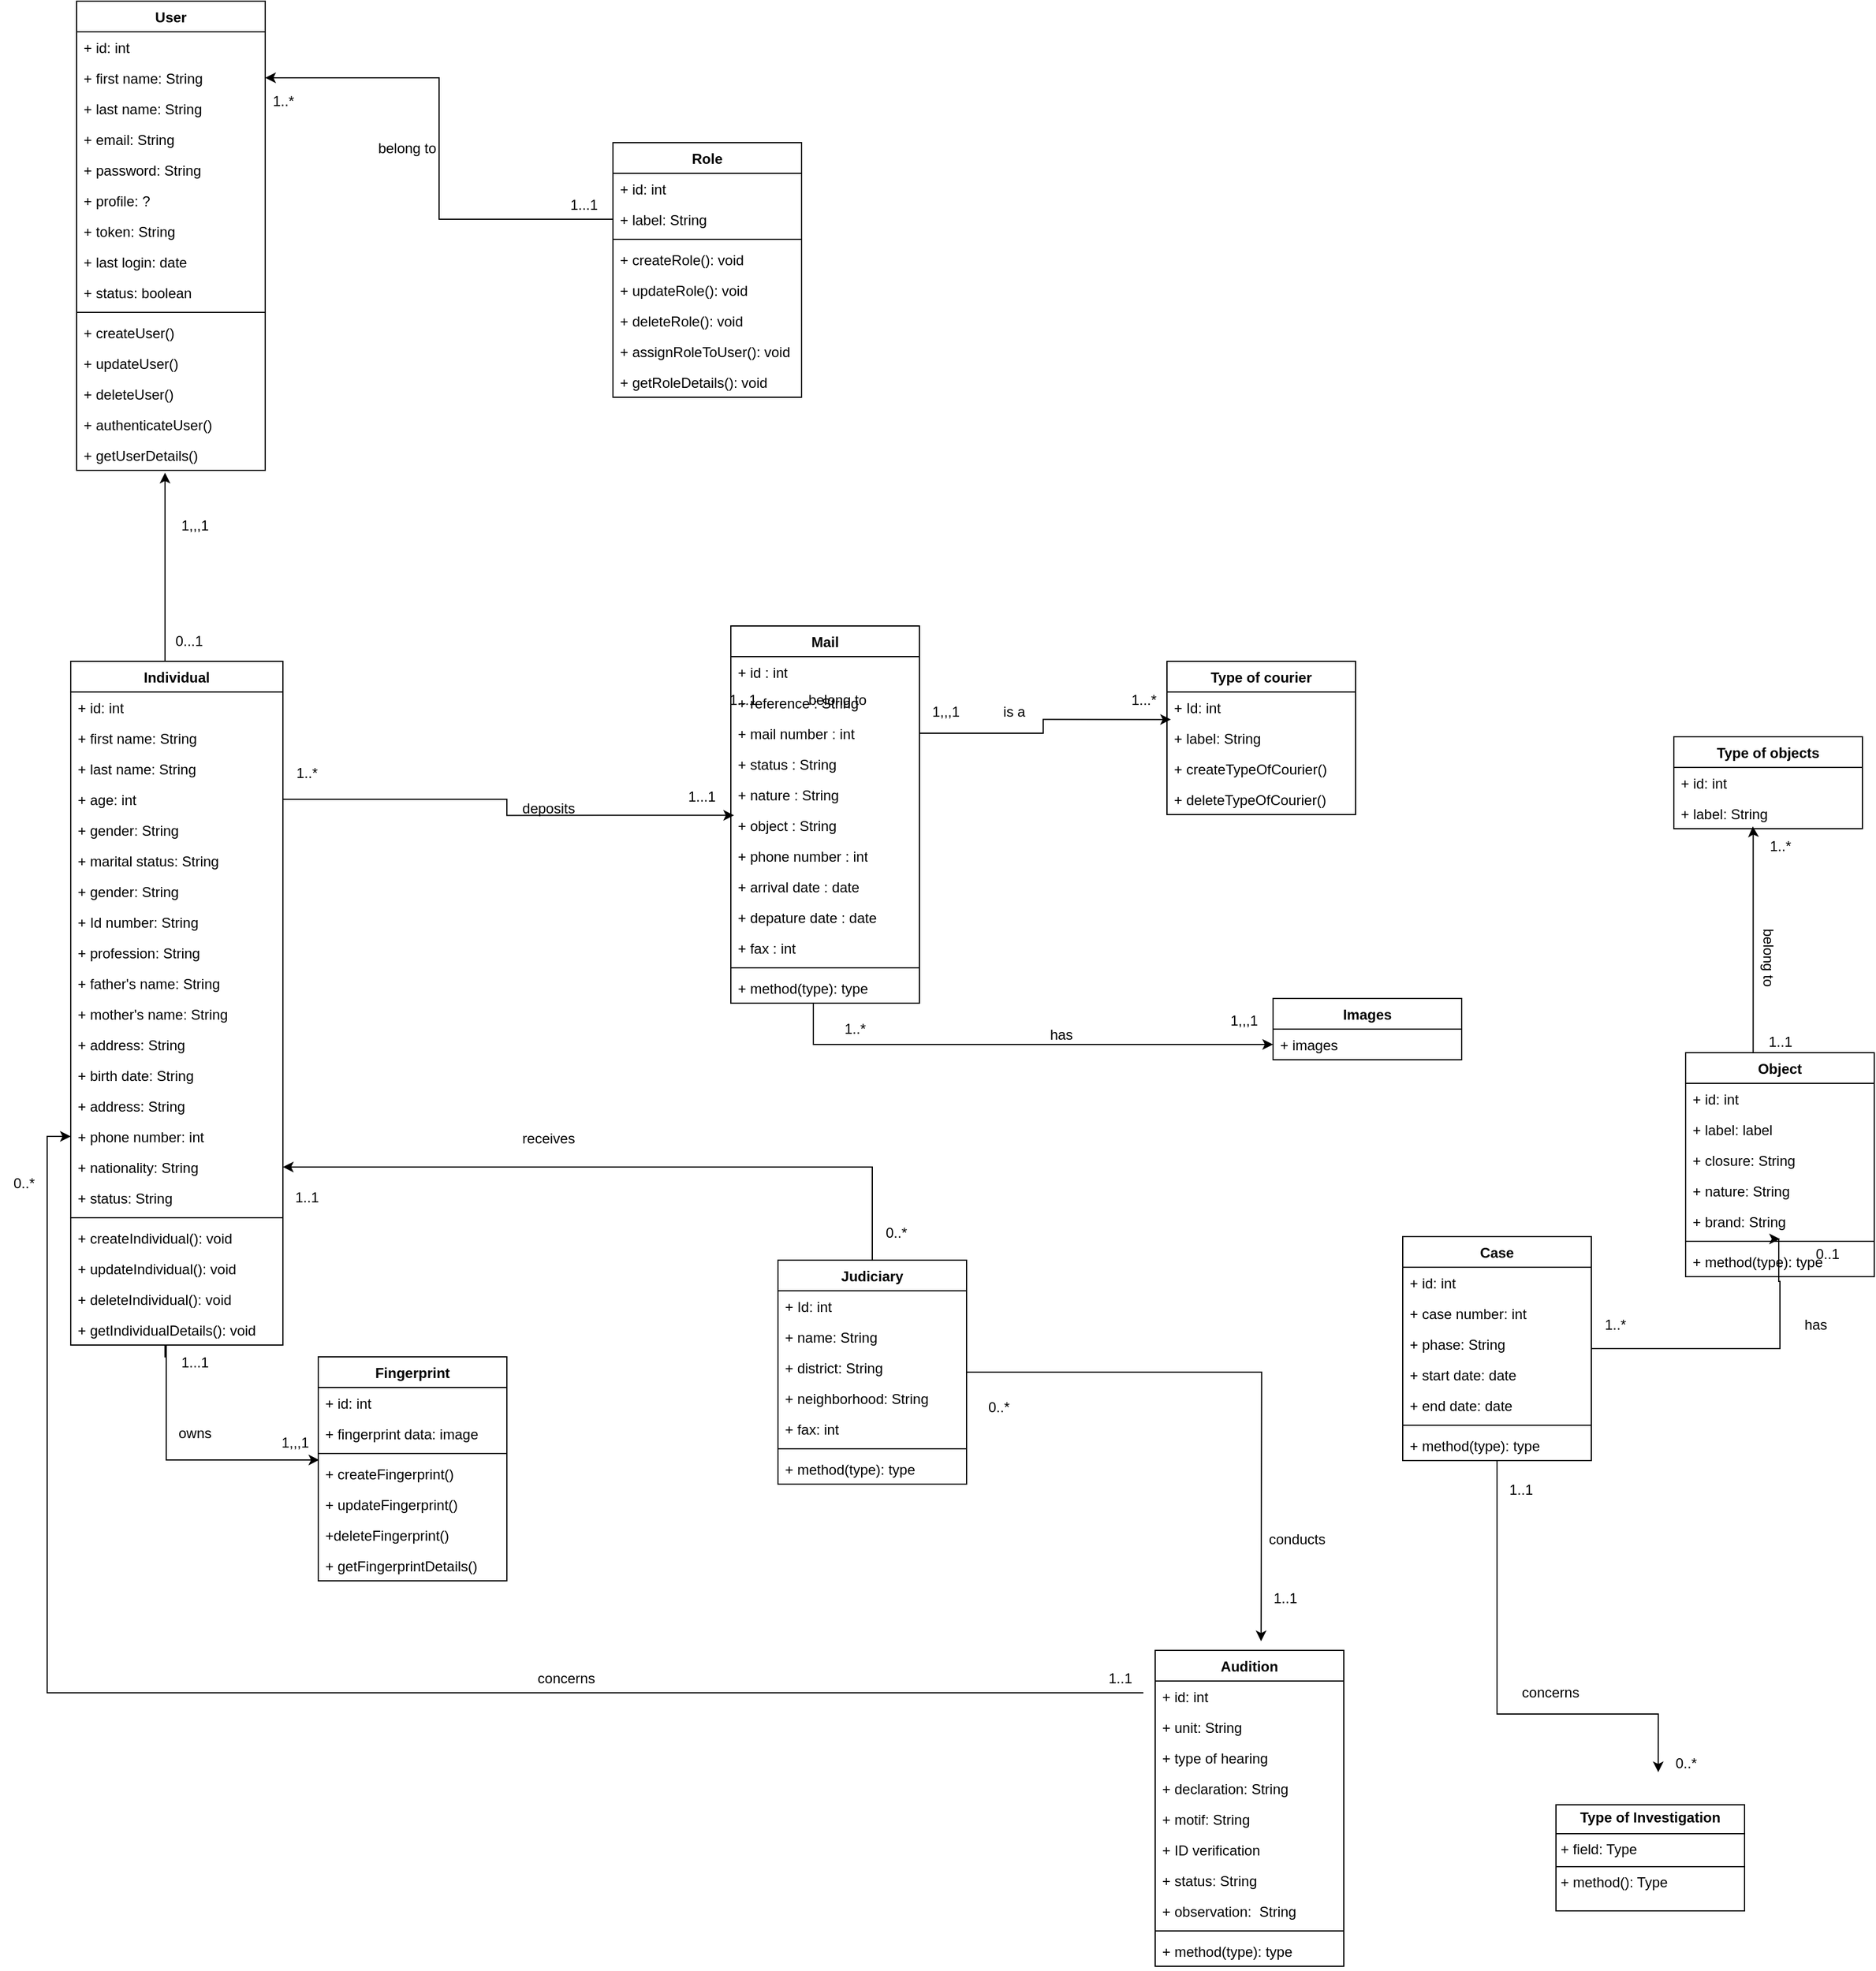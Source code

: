 <mxfile version="24.6.4" type="github" pages="2">
  <diagram name="Classdigram" id="vn9K8ugdKK19ClH5_ukw">
    <mxGraphModel dx="392" dy="1627" grid="1" gridSize="10" guides="1" tooltips="1" connect="1" arrows="1" fold="1" page="1" pageScale="1" pageWidth="827" pageHeight="1169" math="0" shadow="0">
      <root>
        <mxCell id="0" />
        <mxCell id="1" parent="0" />
        <mxCell id="R2N7xP3j_3x28MJ2ADYX-1" value="User" style="swimlane;fontStyle=1;align=center;verticalAlign=top;childLayout=stackLayout;horizontal=1;startSize=26;horizontalStack=0;resizeParent=1;resizeParentMax=0;resizeLast=0;collapsible=1;marginBottom=0;whiteSpace=wrap;html=1;" parent="1" vertex="1">
          <mxGeometry x="65" y="-230" width="160" height="398" as="geometry" />
        </mxCell>
        <mxCell id="R2N7xP3j_3x28MJ2ADYX-2" value="+ id: int" style="text;strokeColor=none;fillColor=none;align=left;verticalAlign=top;spacingLeft=4;spacingRight=4;overflow=hidden;rotatable=0;points=[[0,0.5],[1,0.5]];portConstraint=eastwest;whiteSpace=wrap;html=1;" parent="R2N7xP3j_3x28MJ2ADYX-1" vertex="1">
          <mxGeometry y="26" width="160" height="26" as="geometry" />
        </mxCell>
        <mxCell id="R2N7xP3j_3x28MJ2ADYX-14" value="+ first name: String" style="text;strokeColor=none;fillColor=none;align=left;verticalAlign=top;spacingLeft=4;spacingRight=4;overflow=hidden;rotatable=0;points=[[0,0.5],[1,0.5]];portConstraint=eastwest;whiteSpace=wrap;html=1;" parent="R2N7xP3j_3x28MJ2ADYX-1" vertex="1">
          <mxGeometry y="52" width="160" height="26" as="geometry" />
        </mxCell>
        <mxCell id="R2N7xP3j_3x28MJ2ADYX-13" value="+ last name: String" style="text;strokeColor=none;fillColor=none;align=left;verticalAlign=top;spacingLeft=4;spacingRight=4;overflow=hidden;rotatable=0;points=[[0,0.5],[1,0.5]];portConstraint=eastwest;whiteSpace=wrap;html=1;" parent="R2N7xP3j_3x28MJ2ADYX-1" vertex="1">
          <mxGeometry y="78" width="160" height="26" as="geometry" />
        </mxCell>
        <mxCell id="R2N7xP3j_3x28MJ2ADYX-17" value="+ email: String" style="text;strokeColor=none;fillColor=none;align=left;verticalAlign=top;spacingLeft=4;spacingRight=4;overflow=hidden;rotatable=0;points=[[0,0.5],[1,0.5]];portConstraint=eastwest;whiteSpace=wrap;html=1;" parent="R2N7xP3j_3x28MJ2ADYX-1" vertex="1">
          <mxGeometry y="104" width="160" height="26" as="geometry" />
        </mxCell>
        <mxCell id="R2N7xP3j_3x28MJ2ADYX-16" value="+ password: String" style="text;strokeColor=none;fillColor=none;align=left;verticalAlign=top;spacingLeft=4;spacingRight=4;overflow=hidden;rotatable=0;points=[[0,0.5],[1,0.5]];portConstraint=eastwest;whiteSpace=wrap;html=1;" parent="R2N7xP3j_3x28MJ2ADYX-1" vertex="1">
          <mxGeometry y="130" width="160" height="26" as="geometry" />
        </mxCell>
        <mxCell id="R2N7xP3j_3x28MJ2ADYX-15" value="+ profile: ?" style="text;strokeColor=none;fillColor=none;align=left;verticalAlign=top;spacingLeft=4;spacingRight=4;overflow=hidden;rotatable=0;points=[[0,0.5],[1,0.5]];portConstraint=eastwest;whiteSpace=wrap;html=1;" parent="R2N7xP3j_3x28MJ2ADYX-1" vertex="1">
          <mxGeometry y="156" width="160" height="26" as="geometry" />
        </mxCell>
        <mxCell id="R2N7xP3j_3x28MJ2ADYX-18" value="+ token: String" style="text;strokeColor=none;fillColor=none;align=left;verticalAlign=top;spacingLeft=4;spacingRight=4;overflow=hidden;rotatable=0;points=[[0,0.5],[1,0.5]];portConstraint=eastwest;whiteSpace=wrap;html=1;" parent="R2N7xP3j_3x28MJ2ADYX-1" vertex="1">
          <mxGeometry y="182" width="160" height="26" as="geometry" />
        </mxCell>
        <mxCell id="R2N7xP3j_3x28MJ2ADYX-20" value="+ last login: date" style="text;strokeColor=none;fillColor=none;align=left;verticalAlign=top;spacingLeft=4;spacingRight=4;overflow=hidden;rotatable=0;points=[[0,0.5],[1,0.5]];portConstraint=eastwest;whiteSpace=wrap;html=1;" parent="R2N7xP3j_3x28MJ2ADYX-1" vertex="1">
          <mxGeometry y="208" width="160" height="26" as="geometry" />
        </mxCell>
        <mxCell id="R2N7xP3j_3x28MJ2ADYX-19" value="+ status: boolean" style="text;strokeColor=none;fillColor=none;align=left;verticalAlign=top;spacingLeft=4;spacingRight=4;overflow=hidden;rotatable=0;points=[[0,0.5],[1,0.5]];portConstraint=eastwest;whiteSpace=wrap;html=1;" parent="R2N7xP3j_3x28MJ2ADYX-1" vertex="1">
          <mxGeometry y="234" width="160" height="26" as="geometry" />
        </mxCell>
        <mxCell id="R2N7xP3j_3x28MJ2ADYX-3" value="" style="line;strokeWidth=1;fillColor=none;align=left;verticalAlign=middle;spacingTop=-1;spacingLeft=3;spacingRight=3;rotatable=0;labelPosition=right;points=[];portConstraint=eastwest;strokeColor=inherit;" parent="R2N7xP3j_3x28MJ2ADYX-1" vertex="1">
          <mxGeometry y="260" width="160" height="8" as="geometry" />
        </mxCell>
        <mxCell id="R2N7xP3j_3x28MJ2ADYX-4" value="+ createUser()" style="text;strokeColor=none;fillColor=none;align=left;verticalAlign=top;spacingLeft=4;spacingRight=4;overflow=hidden;rotatable=0;points=[[0,0.5],[1,0.5]];portConstraint=eastwest;whiteSpace=wrap;html=1;" parent="R2N7xP3j_3x28MJ2ADYX-1" vertex="1">
          <mxGeometry y="268" width="160" height="26" as="geometry" />
        </mxCell>
        <mxCell id="VdqHm_Va65Y9FUWxIP6M-1" value="+ updateUser()" style="text;strokeColor=none;fillColor=none;align=left;verticalAlign=top;spacingLeft=4;spacingRight=4;overflow=hidden;rotatable=0;points=[[0,0.5],[1,0.5]];portConstraint=eastwest;whiteSpace=wrap;html=1;" vertex="1" parent="R2N7xP3j_3x28MJ2ADYX-1">
          <mxGeometry y="294" width="160" height="26" as="geometry" />
        </mxCell>
        <mxCell id="VdqHm_Va65Y9FUWxIP6M-2" value="+ deleteUser()" style="text;strokeColor=none;fillColor=none;align=left;verticalAlign=top;spacingLeft=4;spacingRight=4;overflow=hidden;rotatable=0;points=[[0,0.5],[1,0.5]];portConstraint=eastwest;whiteSpace=wrap;html=1;" vertex="1" parent="R2N7xP3j_3x28MJ2ADYX-1">
          <mxGeometry y="320" width="160" height="26" as="geometry" />
        </mxCell>
        <mxCell id="VdqHm_Va65Y9FUWxIP6M-3" value="+ authenticateUser()" style="text;strokeColor=none;fillColor=none;align=left;verticalAlign=top;spacingLeft=4;spacingRight=4;overflow=hidden;rotatable=0;points=[[0,0.5],[1,0.5]];portConstraint=eastwest;whiteSpace=wrap;html=1;" vertex="1" parent="R2N7xP3j_3x28MJ2ADYX-1">
          <mxGeometry y="346" width="160" height="26" as="geometry" />
        </mxCell>
        <mxCell id="VdqHm_Va65Y9FUWxIP6M-4" value="+ getUserDetails()" style="text;strokeColor=none;fillColor=none;align=left;verticalAlign=top;spacingLeft=4;spacingRight=4;overflow=hidden;rotatable=0;points=[[0,0.5],[1,0.5]];portConstraint=eastwest;whiteSpace=wrap;html=1;" vertex="1" parent="R2N7xP3j_3x28MJ2ADYX-1">
          <mxGeometry y="372" width="160" height="26" as="geometry" />
        </mxCell>
        <mxCell id="R2N7xP3j_3x28MJ2ADYX-5" value="Role" style="swimlane;fontStyle=1;align=center;verticalAlign=top;childLayout=stackLayout;horizontal=1;startSize=26;horizontalStack=0;resizeParent=1;resizeParentMax=0;resizeLast=0;collapsible=1;marginBottom=0;whiteSpace=wrap;html=1;" parent="1" vertex="1">
          <mxGeometry x="520" y="-110" width="160" height="216" as="geometry" />
        </mxCell>
        <mxCell id="R2N7xP3j_3x28MJ2ADYX-21" value="+ id: int" style="text;strokeColor=none;fillColor=none;align=left;verticalAlign=top;spacingLeft=4;spacingRight=4;overflow=hidden;rotatable=0;points=[[0,0.5],[1,0.5]];portConstraint=eastwest;whiteSpace=wrap;html=1;" parent="R2N7xP3j_3x28MJ2ADYX-5" vertex="1">
          <mxGeometry y="26" width="160" height="26" as="geometry" />
        </mxCell>
        <mxCell id="R2N7xP3j_3x28MJ2ADYX-6" value="+ label: String" style="text;strokeColor=none;fillColor=none;align=left;verticalAlign=top;spacingLeft=4;spacingRight=4;overflow=hidden;rotatable=0;points=[[0,0.5],[1,0.5]];portConstraint=eastwest;whiteSpace=wrap;html=1;" parent="R2N7xP3j_3x28MJ2ADYX-5" vertex="1">
          <mxGeometry y="52" width="160" height="26" as="geometry" />
        </mxCell>
        <mxCell id="R2N7xP3j_3x28MJ2ADYX-7" value="" style="line;strokeWidth=1;fillColor=none;align=left;verticalAlign=middle;spacingTop=-1;spacingLeft=3;spacingRight=3;rotatable=0;labelPosition=right;points=[];portConstraint=eastwest;strokeColor=inherit;" parent="R2N7xP3j_3x28MJ2ADYX-5" vertex="1">
          <mxGeometry y="78" width="160" height="8" as="geometry" />
        </mxCell>
        <mxCell id="R2N7xP3j_3x28MJ2ADYX-8" value="+ createRole(): void" style="text;strokeColor=none;fillColor=none;align=left;verticalAlign=top;spacingLeft=4;spacingRight=4;overflow=hidden;rotatable=0;points=[[0,0.5],[1,0.5]];portConstraint=eastwest;whiteSpace=wrap;html=1;" parent="R2N7xP3j_3x28MJ2ADYX-5" vertex="1">
          <mxGeometry y="86" width="160" height="26" as="geometry" />
        </mxCell>
        <mxCell id="VdqHm_Va65Y9FUWxIP6M-5" value="+ updateRole(): void" style="text;strokeColor=none;fillColor=none;align=left;verticalAlign=top;spacingLeft=4;spacingRight=4;overflow=hidden;rotatable=0;points=[[0,0.5],[1,0.5]];portConstraint=eastwest;whiteSpace=wrap;html=1;" vertex="1" parent="R2N7xP3j_3x28MJ2ADYX-5">
          <mxGeometry y="112" width="160" height="26" as="geometry" />
        </mxCell>
        <mxCell id="VdqHm_Va65Y9FUWxIP6M-6" value="+ deleteRole(): void" style="text;strokeColor=none;fillColor=none;align=left;verticalAlign=top;spacingLeft=4;spacingRight=4;overflow=hidden;rotatable=0;points=[[0,0.5],[1,0.5]];portConstraint=eastwest;whiteSpace=wrap;html=1;" vertex="1" parent="R2N7xP3j_3x28MJ2ADYX-5">
          <mxGeometry y="138" width="160" height="26" as="geometry" />
        </mxCell>
        <mxCell id="VdqHm_Va65Y9FUWxIP6M-7" value="+ assignRoleToUser(): void" style="text;strokeColor=none;fillColor=none;align=left;verticalAlign=top;spacingLeft=4;spacingRight=4;overflow=hidden;rotatable=0;points=[[0,0.5],[1,0.5]];portConstraint=eastwest;whiteSpace=wrap;html=1;" vertex="1" parent="R2N7xP3j_3x28MJ2ADYX-5">
          <mxGeometry y="164" width="160" height="26" as="geometry" />
        </mxCell>
        <mxCell id="VdqHm_Va65Y9FUWxIP6M-8" value="+ getRoleDetails(): void" style="text;strokeColor=none;fillColor=none;align=left;verticalAlign=top;spacingLeft=4;spacingRight=4;overflow=hidden;rotatable=0;points=[[0,0.5],[1,0.5]];portConstraint=eastwest;whiteSpace=wrap;html=1;" vertex="1" parent="R2N7xP3j_3x28MJ2ADYX-5">
          <mxGeometry y="190" width="160" height="26" as="geometry" />
        </mxCell>
        <mxCell id="R2N7xP3j_3x28MJ2ADYX-9" value="Individual&lt;div&gt;&lt;br&gt;&lt;/div&gt;" style="swimlane;fontStyle=1;align=center;verticalAlign=top;childLayout=stackLayout;horizontal=1;startSize=26;horizontalStack=0;resizeParent=1;resizeParentMax=0;resizeLast=0;collapsible=1;marginBottom=0;whiteSpace=wrap;html=1;" parent="1" vertex="1">
          <mxGeometry x="60" y="330" width="180" height="580" as="geometry" />
        </mxCell>
        <mxCell id="R2N7xP3j_3x28MJ2ADYX-10" value="+ id: int" style="text;strokeColor=none;fillColor=none;align=left;verticalAlign=top;spacingLeft=4;spacingRight=4;overflow=hidden;rotatable=0;points=[[0,0.5],[1,0.5]];portConstraint=eastwest;whiteSpace=wrap;html=1;" parent="R2N7xP3j_3x28MJ2ADYX-9" vertex="1">
          <mxGeometry y="26" width="180" height="26" as="geometry" />
        </mxCell>
        <mxCell id="R2N7xP3j_3x28MJ2ADYX-27" value="+ first name: String" style="text;strokeColor=none;fillColor=none;align=left;verticalAlign=top;spacingLeft=4;spacingRight=4;overflow=hidden;rotatable=0;points=[[0,0.5],[1,0.5]];portConstraint=eastwest;whiteSpace=wrap;html=1;" parent="R2N7xP3j_3x28MJ2ADYX-9" vertex="1">
          <mxGeometry y="52" width="180" height="26" as="geometry" />
        </mxCell>
        <mxCell id="R2N7xP3j_3x28MJ2ADYX-26" value="+ last name: String" style="text;strokeColor=none;fillColor=none;align=left;verticalAlign=top;spacingLeft=4;spacingRight=4;overflow=hidden;rotatable=0;points=[[0,0.5],[1,0.5]];portConstraint=eastwest;whiteSpace=wrap;html=1;" parent="R2N7xP3j_3x28MJ2ADYX-9" vertex="1">
          <mxGeometry y="78" width="180" height="26" as="geometry" />
        </mxCell>
        <mxCell id="R2N7xP3j_3x28MJ2ADYX-30" value="+ age: int" style="text;strokeColor=none;fillColor=none;align=left;verticalAlign=top;spacingLeft=4;spacingRight=4;overflow=hidden;rotatable=0;points=[[0,0.5],[1,0.5]];portConstraint=eastwest;whiteSpace=wrap;html=1;" parent="R2N7xP3j_3x28MJ2ADYX-9" vertex="1">
          <mxGeometry y="104" width="180" height="26" as="geometry" />
        </mxCell>
        <mxCell id="R2N7xP3j_3x28MJ2ADYX-28" value="+ gender: String" style="text;strokeColor=none;fillColor=none;align=left;verticalAlign=top;spacingLeft=4;spacingRight=4;overflow=hidden;rotatable=0;points=[[0,0.5],[1,0.5]];portConstraint=eastwest;whiteSpace=wrap;html=1;" parent="R2N7xP3j_3x28MJ2ADYX-9" vertex="1">
          <mxGeometry y="130" width="180" height="26" as="geometry" />
        </mxCell>
        <mxCell id="R2N7xP3j_3x28MJ2ADYX-29" value="+ marital status: String" style="text;strokeColor=none;fillColor=none;align=left;verticalAlign=top;spacingLeft=4;spacingRight=4;overflow=hidden;rotatable=0;points=[[0,0.5],[1,0.5]];portConstraint=eastwest;whiteSpace=wrap;html=1;" parent="R2N7xP3j_3x28MJ2ADYX-9" vertex="1">
          <mxGeometry y="156" width="180" height="26" as="geometry" />
        </mxCell>
        <mxCell id="R2N7xP3j_3x28MJ2ADYX-32" value="+ gender: String" style="text;strokeColor=none;fillColor=none;align=left;verticalAlign=top;spacingLeft=4;spacingRight=4;overflow=hidden;rotatable=0;points=[[0,0.5],[1,0.5]];portConstraint=eastwest;whiteSpace=wrap;html=1;" parent="R2N7xP3j_3x28MJ2ADYX-9" vertex="1">
          <mxGeometry y="182" width="180" height="26" as="geometry" />
        </mxCell>
        <mxCell id="R2N7xP3j_3x28MJ2ADYX-33" value="+ Id number: String" style="text;strokeColor=none;fillColor=none;align=left;verticalAlign=top;spacingLeft=4;spacingRight=4;overflow=hidden;rotatable=0;points=[[0,0.5],[1,0.5]];portConstraint=eastwest;whiteSpace=wrap;html=1;" parent="R2N7xP3j_3x28MJ2ADYX-9" vertex="1">
          <mxGeometry y="208" width="180" height="26" as="geometry" />
        </mxCell>
        <mxCell id="R2N7xP3j_3x28MJ2ADYX-31" value="+ profession: String" style="text;strokeColor=none;fillColor=none;align=left;verticalAlign=top;spacingLeft=4;spacingRight=4;overflow=hidden;rotatable=0;points=[[0,0.5],[1,0.5]];portConstraint=eastwest;whiteSpace=wrap;html=1;" parent="R2N7xP3j_3x28MJ2ADYX-9" vertex="1">
          <mxGeometry y="234" width="180" height="26" as="geometry" />
        </mxCell>
        <mxCell id="R2N7xP3j_3x28MJ2ADYX-34" value="+ father&#39;s name: String" style="text;strokeColor=none;fillColor=none;align=left;verticalAlign=top;spacingLeft=4;spacingRight=4;overflow=hidden;rotatable=0;points=[[0,0.5],[1,0.5]];portConstraint=eastwest;whiteSpace=wrap;html=1;" parent="R2N7xP3j_3x28MJ2ADYX-9" vertex="1">
          <mxGeometry y="260" width="180" height="26" as="geometry" />
        </mxCell>
        <mxCell id="R2N7xP3j_3x28MJ2ADYX-38" value="+ mother&#39;s name: String" style="text;strokeColor=none;fillColor=none;align=left;verticalAlign=top;spacingLeft=4;spacingRight=4;overflow=hidden;rotatable=0;points=[[0,0.5],[1,0.5]];portConstraint=eastwest;whiteSpace=wrap;html=1;" parent="R2N7xP3j_3x28MJ2ADYX-9" vertex="1">
          <mxGeometry y="286" width="180" height="26" as="geometry" />
        </mxCell>
        <mxCell id="R2N7xP3j_3x28MJ2ADYX-37" value="+ address: String" style="text;strokeColor=none;fillColor=none;align=left;verticalAlign=top;spacingLeft=4;spacingRight=4;overflow=hidden;rotatable=0;points=[[0,0.5],[1,0.5]];portConstraint=eastwest;whiteSpace=wrap;html=1;" parent="R2N7xP3j_3x28MJ2ADYX-9" vertex="1">
          <mxGeometry y="312" width="180" height="26" as="geometry" />
        </mxCell>
        <mxCell id="R2N7xP3j_3x28MJ2ADYX-36" value="+ birth date: String" style="text;strokeColor=none;fillColor=none;align=left;verticalAlign=top;spacingLeft=4;spacingRight=4;overflow=hidden;rotatable=0;points=[[0,0.5],[1,0.5]];portConstraint=eastwest;whiteSpace=wrap;html=1;" parent="R2N7xP3j_3x28MJ2ADYX-9" vertex="1">
          <mxGeometry y="338" width="180" height="26" as="geometry" />
        </mxCell>
        <mxCell id="R2N7xP3j_3x28MJ2ADYX-40" value="+ address: String" style="text;strokeColor=none;fillColor=none;align=left;verticalAlign=top;spacingLeft=4;spacingRight=4;overflow=hidden;rotatable=0;points=[[0,0.5],[1,0.5]];portConstraint=eastwest;whiteSpace=wrap;html=1;" parent="R2N7xP3j_3x28MJ2ADYX-9" vertex="1">
          <mxGeometry y="364" width="180" height="26" as="geometry" />
        </mxCell>
        <mxCell id="R2N7xP3j_3x28MJ2ADYX-41" value="+ phone number: int" style="text;strokeColor=none;fillColor=none;align=left;verticalAlign=top;spacingLeft=4;spacingRight=4;overflow=hidden;rotatable=0;points=[[0,0.5],[1,0.5]];portConstraint=eastwest;whiteSpace=wrap;html=1;" parent="R2N7xP3j_3x28MJ2ADYX-9" vertex="1">
          <mxGeometry y="390" width="180" height="26" as="geometry" />
        </mxCell>
        <mxCell id="R2N7xP3j_3x28MJ2ADYX-39" value="+ nationality: String" style="text;strokeColor=none;fillColor=none;align=left;verticalAlign=top;spacingLeft=4;spacingRight=4;overflow=hidden;rotatable=0;points=[[0,0.5],[1,0.5]];portConstraint=eastwest;whiteSpace=wrap;html=1;" parent="R2N7xP3j_3x28MJ2ADYX-9" vertex="1">
          <mxGeometry y="416" width="180" height="26" as="geometry" />
        </mxCell>
        <mxCell id="R2N7xP3j_3x28MJ2ADYX-35" value="+ status: String" style="text;strokeColor=none;fillColor=none;align=left;verticalAlign=top;spacingLeft=4;spacingRight=4;overflow=hidden;rotatable=0;points=[[0,0.5],[1,0.5]];portConstraint=eastwest;whiteSpace=wrap;html=1;" parent="R2N7xP3j_3x28MJ2ADYX-9" vertex="1">
          <mxGeometry y="442" width="180" height="26" as="geometry" />
        </mxCell>
        <mxCell id="R2N7xP3j_3x28MJ2ADYX-11" value="" style="line;strokeWidth=1;fillColor=none;align=left;verticalAlign=middle;spacingTop=-1;spacingLeft=3;spacingRight=3;rotatable=0;labelPosition=right;points=[];portConstraint=eastwest;strokeColor=inherit;" parent="R2N7xP3j_3x28MJ2ADYX-9" vertex="1">
          <mxGeometry y="468" width="180" height="8" as="geometry" />
        </mxCell>
        <mxCell id="R2N7xP3j_3x28MJ2ADYX-12" value="+ createIndividual(): void" style="text;strokeColor=none;fillColor=none;align=left;verticalAlign=top;spacingLeft=4;spacingRight=4;overflow=hidden;rotatable=0;points=[[0,0.5],[1,0.5]];portConstraint=eastwest;whiteSpace=wrap;html=1;" parent="R2N7xP3j_3x28MJ2ADYX-9" vertex="1">
          <mxGeometry y="476" width="180" height="26" as="geometry" />
        </mxCell>
        <mxCell id="VdqHm_Va65Y9FUWxIP6M-9" value="+ updateIndividual(): void" style="text;strokeColor=none;fillColor=none;align=left;verticalAlign=top;spacingLeft=4;spacingRight=4;overflow=hidden;rotatable=0;points=[[0,0.5],[1,0.5]];portConstraint=eastwest;whiteSpace=wrap;html=1;" vertex="1" parent="R2N7xP3j_3x28MJ2ADYX-9">
          <mxGeometry y="502" width="180" height="26" as="geometry" />
        </mxCell>
        <mxCell id="VdqHm_Va65Y9FUWxIP6M-10" value="+ deleteIndividual(): void" style="text;strokeColor=none;fillColor=none;align=left;verticalAlign=top;spacingLeft=4;spacingRight=4;overflow=hidden;rotatable=0;points=[[0,0.5],[1,0.5]];portConstraint=eastwest;whiteSpace=wrap;html=1;" vertex="1" parent="R2N7xP3j_3x28MJ2ADYX-9">
          <mxGeometry y="528" width="180" height="26" as="geometry" />
        </mxCell>
        <mxCell id="VdqHm_Va65Y9FUWxIP6M-11" value="+ getIndividualDetails(): void" style="text;strokeColor=none;fillColor=none;align=left;verticalAlign=top;spacingLeft=4;spacingRight=4;overflow=hidden;rotatable=0;points=[[0,0.5],[1,0.5]];portConstraint=eastwest;whiteSpace=wrap;html=1;" vertex="1" parent="R2N7xP3j_3x28MJ2ADYX-9">
          <mxGeometry y="554" width="180" height="26" as="geometry" />
        </mxCell>
        <mxCell id="R2N7xP3j_3x28MJ2ADYX-22" style="edgeStyle=orthogonalEdgeStyle;rounded=0;orthogonalLoop=1;jettySize=auto;html=1;" parent="1" source="R2N7xP3j_3x28MJ2ADYX-6" target="R2N7xP3j_3x28MJ2ADYX-14" edge="1">
          <mxGeometry relative="1" as="geometry">
            <mxPoint x="230" y="-47" as="targetPoint" />
          </mxGeometry>
        </mxCell>
        <mxCell id="R2N7xP3j_3x28MJ2ADYX-23" value="1..*" style="text;html=1;align=center;verticalAlign=middle;resizable=0;points=[];autosize=1;strokeColor=none;fillColor=none;" parent="1" vertex="1">
          <mxGeometry x="220" y="-160" width="40" height="30" as="geometry" />
        </mxCell>
        <mxCell id="R2N7xP3j_3x28MJ2ADYX-24" value="1...1" style="text;html=1;align=center;verticalAlign=middle;resizable=0;points=[];autosize=1;strokeColor=none;fillColor=none;" parent="1" vertex="1">
          <mxGeometry x="470" y="-72" width="50" height="30" as="geometry" />
        </mxCell>
        <mxCell id="R2N7xP3j_3x28MJ2ADYX-42" value="Fingerprint" style="swimlane;fontStyle=1;align=center;verticalAlign=top;childLayout=stackLayout;horizontal=1;startSize=26;horizontalStack=0;resizeParent=1;resizeParentMax=0;resizeLast=0;collapsible=1;marginBottom=0;whiteSpace=wrap;html=1;" parent="1" vertex="1">
          <mxGeometry x="270" y="920" width="160" height="190" as="geometry" />
        </mxCell>
        <mxCell id="R2N7xP3j_3x28MJ2ADYX-43" value="+ id: int" style="text;strokeColor=none;fillColor=none;align=left;verticalAlign=top;spacingLeft=4;spacingRight=4;overflow=hidden;rotatable=0;points=[[0,0.5],[1,0.5]];portConstraint=eastwest;whiteSpace=wrap;html=1;" parent="R2N7xP3j_3x28MJ2ADYX-42" vertex="1">
          <mxGeometry y="26" width="160" height="26" as="geometry" />
        </mxCell>
        <mxCell id="R2N7xP3j_3x28MJ2ADYX-50" value="+ fingerprint data: image&amp;nbsp;" style="text;strokeColor=none;fillColor=none;align=left;verticalAlign=top;spacingLeft=4;spacingRight=4;overflow=hidden;rotatable=0;points=[[0,0.5],[1,0.5]];portConstraint=eastwest;whiteSpace=wrap;html=1;" parent="R2N7xP3j_3x28MJ2ADYX-42" vertex="1">
          <mxGeometry y="52" width="160" height="26" as="geometry" />
        </mxCell>
        <mxCell id="R2N7xP3j_3x28MJ2ADYX-44" value="" style="line;strokeWidth=1;fillColor=none;align=left;verticalAlign=middle;spacingTop=-1;spacingLeft=3;spacingRight=3;rotatable=0;labelPosition=right;points=[];portConstraint=eastwest;strokeColor=inherit;" parent="R2N7xP3j_3x28MJ2ADYX-42" vertex="1">
          <mxGeometry y="78" width="160" height="8" as="geometry" />
        </mxCell>
        <mxCell id="R2N7xP3j_3x28MJ2ADYX-45" value="+ createFingerprint()" style="text;strokeColor=none;fillColor=none;align=left;verticalAlign=top;spacingLeft=4;spacingRight=4;overflow=hidden;rotatable=0;points=[[0,0.5],[1,0.5]];portConstraint=eastwest;whiteSpace=wrap;html=1;" parent="R2N7xP3j_3x28MJ2ADYX-42" vertex="1">
          <mxGeometry y="86" width="160" height="26" as="geometry" />
        </mxCell>
        <mxCell id="VdqHm_Va65Y9FUWxIP6M-12" value="+ updateFingerprint()" style="text;strokeColor=none;fillColor=none;align=left;verticalAlign=top;spacingLeft=4;spacingRight=4;overflow=hidden;rotatable=0;points=[[0,0.5],[1,0.5]];portConstraint=eastwest;whiteSpace=wrap;html=1;" vertex="1" parent="R2N7xP3j_3x28MJ2ADYX-42">
          <mxGeometry y="112" width="160" height="26" as="geometry" />
        </mxCell>
        <mxCell id="VdqHm_Va65Y9FUWxIP6M-13" value="+deleteFingerprint()" style="text;strokeColor=none;fillColor=none;align=left;verticalAlign=top;spacingLeft=4;spacingRight=4;overflow=hidden;rotatable=0;points=[[0,0.5],[1,0.5]];portConstraint=eastwest;whiteSpace=wrap;html=1;" vertex="1" parent="R2N7xP3j_3x28MJ2ADYX-42">
          <mxGeometry y="138" width="160" height="26" as="geometry" />
        </mxCell>
        <mxCell id="VdqHm_Va65Y9FUWxIP6M-14" value="+ getFingerprintDetails()" style="text;strokeColor=none;fillColor=none;align=left;verticalAlign=top;spacingLeft=4;spacingRight=4;overflow=hidden;rotatable=0;points=[[0,0.5],[1,0.5]];portConstraint=eastwest;whiteSpace=wrap;html=1;" vertex="1" parent="R2N7xP3j_3x28MJ2ADYX-42">
          <mxGeometry y="164" width="160" height="26" as="geometry" />
        </mxCell>
        <mxCell id="R2N7xP3j_3x28MJ2ADYX-46" value="Type of courier" style="swimlane;fontStyle=1;align=center;verticalAlign=top;childLayout=stackLayout;horizontal=1;startSize=26;horizontalStack=0;resizeParent=1;resizeParentMax=0;resizeLast=0;collapsible=1;marginBottom=0;whiteSpace=wrap;html=1;" parent="1" vertex="1">
          <mxGeometry x="990" y="330" width="160" height="130" as="geometry" />
        </mxCell>
        <mxCell id="R2N7xP3j_3x28MJ2ADYX-47" value="+ Id: int" style="text;strokeColor=none;fillColor=none;align=left;verticalAlign=top;spacingLeft=4;spacingRight=4;overflow=hidden;rotatable=0;points=[[0,0.5],[1,0.5]];portConstraint=eastwest;whiteSpace=wrap;html=1;" parent="R2N7xP3j_3x28MJ2ADYX-46" vertex="1">
          <mxGeometry y="26" width="160" height="26" as="geometry" />
        </mxCell>
        <mxCell id="R2N7xP3j_3x28MJ2ADYX-51" value="+ label: String" style="text;strokeColor=none;fillColor=none;align=left;verticalAlign=top;spacingLeft=4;spacingRight=4;overflow=hidden;rotatable=0;points=[[0,0.5],[1,0.5]];portConstraint=eastwest;whiteSpace=wrap;html=1;" parent="R2N7xP3j_3x28MJ2ADYX-46" vertex="1">
          <mxGeometry y="52" width="160" height="26" as="geometry" />
        </mxCell>
        <mxCell id="VdqHm_Va65Y9FUWxIP6M-15" value="+ createTypeOfCourier()" style="text;strokeColor=none;fillColor=none;align=left;verticalAlign=top;spacingLeft=4;spacingRight=4;overflow=hidden;rotatable=0;points=[[0,0.5],[1,0.5]];portConstraint=eastwest;whiteSpace=wrap;html=1;" vertex="1" parent="R2N7xP3j_3x28MJ2ADYX-46">
          <mxGeometry y="78" width="160" height="26" as="geometry" />
        </mxCell>
        <mxCell id="VdqHm_Va65Y9FUWxIP6M-16" value="+ deleteTypeOfCourier()" style="text;strokeColor=none;fillColor=none;align=left;verticalAlign=top;spacingLeft=4;spacingRight=4;overflow=hidden;rotatable=0;points=[[0,0.5],[1,0.5]];portConstraint=eastwest;whiteSpace=wrap;html=1;" vertex="1" parent="R2N7xP3j_3x28MJ2ADYX-46">
          <mxGeometry y="104" width="160" height="26" as="geometry" />
        </mxCell>
        <mxCell id="-MBzmFut7ocBN49-wd0r-25" style="edgeStyle=orthogonalEdgeStyle;rounded=0;orthogonalLoop=1;jettySize=auto;html=1;entryX=1;entryY=0.5;entryDx=0;entryDy=0;" parent="1" source="R2N7xP3j_3x28MJ2ADYX-52" target="R2N7xP3j_3x28MJ2ADYX-39" edge="1">
          <mxGeometry relative="1" as="geometry" />
        </mxCell>
        <mxCell id="R2N7xP3j_3x28MJ2ADYX-52" value="Judiciary" style="swimlane;fontStyle=1;align=center;verticalAlign=top;childLayout=stackLayout;horizontal=1;startSize=26;horizontalStack=0;resizeParent=1;resizeParentMax=0;resizeLast=0;collapsible=1;marginBottom=0;whiteSpace=wrap;html=1;" parent="1" vertex="1">
          <mxGeometry x="660" y="838" width="160" height="190" as="geometry" />
        </mxCell>
        <mxCell id="R2N7xP3j_3x28MJ2ADYX-56" value="+ Id: int" style="text;strokeColor=none;fillColor=none;align=left;verticalAlign=top;spacingLeft=4;spacingRight=4;overflow=hidden;rotatable=0;points=[[0,0.5],[1,0.5]];portConstraint=eastwest;whiteSpace=wrap;html=1;" parent="R2N7xP3j_3x28MJ2ADYX-52" vertex="1">
          <mxGeometry y="26" width="160" height="26" as="geometry" />
        </mxCell>
        <mxCell id="R2N7xP3j_3x28MJ2ADYX-53" value="+ name: String" style="text;strokeColor=none;fillColor=none;align=left;verticalAlign=top;spacingLeft=4;spacingRight=4;overflow=hidden;rotatable=0;points=[[0,0.5],[1,0.5]];portConstraint=eastwest;whiteSpace=wrap;html=1;" parent="R2N7xP3j_3x28MJ2ADYX-52" vertex="1">
          <mxGeometry y="52" width="160" height="26" as="geometry" />
        </mxCell>
        <mxCell id="R2N7xP3j_3x28MJ2ADYX-58" value="+ district: String" style="text;strokeColor=none;fillColor=none;align=left;verticalAlign=top;spacingLeft=4;spacingRight=4;overflow=hidden;rotatable=0;points=[[0,0.5],[1,0.5]];portConstraint=eastwest;whiteSpace=wrap;html=1;" parent="R2N7xP3j_3x28MJ2ADYX-52" vertex="1">
          <mxGeometry y="78" width="160" height="26" as="geometry" />
        </mxCell>
        <mxCell id="R2N7xP3j_3x28MJ2ADYX-57" value="+ neighborhood: String" style="text;strokeColor=none;fillColor=none;align=left;verticalAlign=top;spacingLeft=4;spacingRight=4;overflow=hidden;rotatable=0;points=[[0,0.5],[1,0.5]];portConstraint=eastwest;whiteSpace=wrap;html=1;" parent="R2N7xP3j_3x28MJ2ADYX-52" vertex="1">
          <mxGeometry y="104" width="160" height="26" as="geometry" />
        </mxCell>
        <mxCell id="R2N7xP3j_3x28MJ2ADYX-59" value="+ fax: int" style="text;strokeColor=none;fillColor=none;align=left;verticalAlign=top;spacingLeft=4;spacingRight=4;overflow=hidden;rotatable=0;points=[[0,0.5],[1,0.5]];portConstraint=eastwest;whiteSpace=wrap;html=1;" parent="R2N7xP3j_3x28MJ2ADYX-52" vertex="1">
          <mxGeometry y="130" width="160" height="26" as="geometry" />
        </mxCell>
        <mxCell id="R2N7xP3j_3x28MJ2ADYX-54" value="" style="line;strokeWidth=1;fillColor=none;align=left;verticalAlign=middle;spacingTop=-1;spacingLeft=3;spacingRight=3;rotatable=0;labelPosition=right;points=[];portConstraint=eastwest;strokeColor=inherit;" parent="R2N7xP3j_3x28MJ2ADYX-52" vertex="1">
          <mxGeometry y="156" width="160" height="8" as="geometry" />
        </mxCell>
        <mxCell id="R2N7xP3j_3x28MJ2ADYX-55" value="+ method(type): type" style="text;strokeColor=none;fillColor=none;align=left;verticalAlign=top;spacingLeft=4;spacingRight=4;overflow=hidden;rotatable=0;points=[[0,0.5],[1,0.5]];portConstraint=eastwest;whiteSpace=wrap;html=1;" parent="R2N7xP3j_3x28MJ2ADYX-52" vertex="1">
          <mxGeometry y="164" width="160" height="26" as="geometry" />
        </mxCell>
        <mxCell id="-MBzmFut7ocBN49-wd0r-30" style="edgeStyle=orthogonalEdgeStyle;rounded=0;orthogonalLoop=1;jettySize=auto;html=1;" parent="1" source="R2N7xP3j_3x28MJ2ADYX-60" edge="1">
          <mxGeometry relative="1" as="geometry">
            <mxPoint x="1510" y="820" as="targetPoint" />
            <Array as="points">
              <mxPoint x="1510" y="913" />
              <mxPoint x="1510" y="856" />
              <mxPoint x="1509" y="856" />
            </Array>
          </mxGeometry>
        </mxCell>
        <mxCell id="-MBzmFut7ocBN49-wd0r-40" style="edgeStyle=orthogonalEdgeStyle;rounded=0;orthogonalLoop=1;jettySize=auto;html=1;entryX=-0.081;entryY=0.744;entryDx=0;entryDy=0;entryPerimeter=0;" parent="1" source="R2N7xP3j_3x28MJ2ADYX-60" target="-MBzmFut7ocBN49-wd0r-44" edge="1">
          <mxGeometry relative="1" as="geometry">
            <Array as="points">
              <mxPoint x="1270" y="1223" />
              <mxPoint x="1407" y="1223" />
            </Array>
          </mxGeometry>
        </mxCell>
        <mxCell id="R2N7xP3j_3x28MJ2ADYX-60" value="Case" style="swimlane;fontStyle=1;align=center;verticalAlign=top;childLayout=stackLayout;horizontal=1;startSize=26;horizontalStack=0;resizeParent=1;resizeParentMax=0;resizeLast=0;collapsible=1;marginBottom=0;whiteSpace=wrap;html=1;" parent="1" vertex="1">
          <mxGeometry x="1190" y="818" width="160" height="190" as="geometry" />
        </mxCell>
        <mxCell id="R2N7xP3j_3x28MJ2ADYX-61" value="+ id: int" style="text;strokeColor=none;fillColor=none;align=left;verticalAlign=top;spacingLeft=4;spacingRight=4;overflow=hidden;rotatable=0;points=[[0,0.5],[1,0.5]];portConstraint=eastwest;whiteSpace=wrap;html=1;" parent="R2N7xP3j_3x28MJ2ADYX-60" vertex="1">
          <mxGeometry y="26" width="160" height="26" as="geometry" />
        </mxCell>
        <mxCell id="R2N7xP3j_3x28MJ2ADYX-72" value="+ case number: int" style="text;strokeColor=none;fillColor=none;align=left;verticalAlign=top;spacingLeft=4;spacingRight=4;overflow=hidden;rotatable=0;points=[[0,0.5],[1,0.5]];portConstraint=eastwest;whiteSpace=wrap;html=1;" parent="R2N7xP3j_3x28MJ2ADYX-60" vertex="1">
          <mxGeometry y="52" width="160" height="26" as="geometry" />
        </mxCell>
        <mxCell id="R2N7xP3j_3x28MJ2ADYX-64" value="+ phase: String" style="text;strokeColor=none;fillColor=none;align=left;verticalAlign=top;spacingLeft=4;spacingRight=4;overflow=hidden;rotatable=0;points=[[0,0.5],[1,0.5]];portConstraint=eastwest;whiteSpace=wrap;html=1;" parent="R2N7xP3j_3x28MJ2ADYX-60" vertex="1">
          <mxGeometry y="78" width="160" height="26" as="geometry" />
        </mxCell>
        <mxCell id="R2N7xP3j_3x28MJ2ADYX-65" value="+ start date: date" style="text;strokeColor=none;fillColor=none;align=left;verticalAlign=top;spacingLeft=4;spacingRight=4;overflow=hidden;rotatable=0;points=[[0,0.5],[1,0.5]];portConstraint=eastwest;whiteSpace=wrap;html=1;" parent="R2N7xP3j_3x28MJ2ADYX-60" vertex="1">
          <mxGeometry y="104" width="160" height="26" as="geometry" />
        </mxCell>
        <mxCell id="R2N7xP3j_3x28MJ2ADYX-73" value="+ end date: date" style="text;strokeColor=none;fillColor=none;align=left;verticalAlign=top;spacingLeft=4;spacingRight=4;overflow=hidden;rotatable=0;points=[[0,0.5],[1,0.5]];portConstraint=eastwest;whiteSpace=wrap;html=1;" parent="R2N7xP3j_3x28MJ2ADYX-60" vertex="1">
          <mxGeometry y="130" width="160" height="26" as="geometry" />
        </mxCell>
        <mxCell id="R2N7xP3j_3x28MJ2ADYX-62" value="" style="line;strokeWidth=1;fillColor=none;align=left;verticalAlign=middle;spacingTop=-1;spacingLeft=3;spacingRight=3;rotatable=0;labelPosition=right;points=[];portConstraint=eastwest;strokeColor=inherit;" parent="R2N7xP3j_3x28MJ2ADYX-60" vertex="1">
          <mxGeometry y="156" width="160" height="8" as="geometry" />
        </mxCell>
        <mxCell id="R2N7xP3j_3x28MJ2ADYX-63" value="+ method(type): type" style="text;strokeColor=none;fillColor=none;align=left;verticalAlign=top;spacingLeft=4;spacingRight=4;overflow=hidden;rotatable=0;points=[[0,0.5],[1,0.5]];portConstraint=eastwest;whiteSpace=wrap;html=1;" parent="R2N7xP3j_3x28MJ2ADYX-60" vertex="1">
          <mxGeometry y="164" width="160" height="26" as="geometry" />
        </mxCell>
        <mxCell id="-MBzmFut7ocBN49-wd0r-10" style="edgeStyle=orthogonalEdgeStyle;rounded=0;orthogonalLoop=1;jettySize=auto;html=1;entryX=0;entryY=0.5;entryDx=0;entryDy=0;" parent="1" source="R2N7xP3j_3x28MJ2ADYX-77" target="-OZkVkLgjQ3rGymfcx1w-19" edge="1">
          <mxGeometry relative="1" as="geometry">
            <mxPoint x="674.999" y="641.78" as="sourcePoint" />
            <mxPoint x="1055.74" y="664.222" as="targetPoint" />
            <Array as="points">
              <mxPoint x="690" y="655" />
            </Array>
          </mxGeometry>
        </mxCell>
        <mxCell id="R2N7xP3j_3x28MJ2ADYX-74" value="Mail" style="swimlane;fontStyle=1;align=center;verticalAlign=top;childLayout=stackLayout;horizontal=1;startSize=26;horizontalStack=0;resizeParent=1;resizeParentMax=0;resizeLast=0;collapsible=1;marginBottom=0;whiteSpace=wrap;html=1;" parent="1" vertex="1">
          <mxGeometry x="620" y="300" width="160" height="320" as="geometry" />
        </mxCell>
        <mxCell id="R2N7xP3j_3x28MJ2ADYX-75" value="+ id : int" style="text;strokeColor=none;fillColor=none;align=left;verticalAlign=top;spacingLeft=4;spacingRight=4;overflow=hidden;rotatable=0;points=[[0,0.5],[1,0.5]];portConstraint=eastwest;whiteSpace=wrap;html=1;" parent="R2N7xP3j_3x28MJ2ADYX-74" vertex="1">
          <mxGeometry y="26" width="160" height="26" as="geometry" />
        </mxCell>
        <mxCell id="R2N7xP3j_3x28MJ2ADYX-78" value="+ reference : String" style="text;strokeColor=none;fillColor=none;align=left;verticalAlign=top;spacingLeft=4;spacingRight=4;overflow=hidden;rotatable=0;points=[[0,0.5],[1,0.5]];portConstraint=eastwest;whiteSpace=wrap;html=1;" parent="R2N7xP3j_3x28MJ2ADYX-74" vertex="1">
          <mxGeometry y="52" width="160" height="26" as="geometry" />
        </mxCell>
        <mxCell id="R2N7xP3j_3x28MJ2ADYX-79" value="+ mail number : int" style="text;strokeColor=none;fillColor=none;align=left;verticalAlign=top;spacingLeft=4;spacingRight=4;overflow=hidden;rotatable=0;points=[[0,0.5],[1,0.5]];portConstraint=eastwest;whiteSpace=wrap;html=1;" parent="R2N7xP3j_3x28MJ2ADYX-74" vertex="1">
          <mxGeometry y="78" width="160" height="26" as="geometry" />
        </mxCell>
        <mxCell id="R2N7xP3j_3x28MJ2ADYX-82" value="+ status : String" style="text;strokeColor=none;fillColor=none;align=left;verticalAlign=top;spacingLeft=4;spacingRight=4;overflow=hidden;rotatable=0;points=[[0,0.5],[1,0.5]];portConstraint=eastwest;whiteSpace=wrap;html=1;" parent="R2N7xP3j_3x28MJ2ADYX-74" vertex="1">
          <mxGeometry y="104" width="160" height="26" as="geometry" />
        </mxCell>
        <mxCell id="R2N7xP3j_3x28MJ2ADYX-81" value="+ nature : String" style="text;strokeColor=none;fillColor=none;align=left;verticalAlign=top;spacingLeft=4;spacingRight=4;overflow=hidden;rotatable=0;points=[[0,0.5],[1,0.5]];portConstraint=eastwest;whiteSpace=wrap;html=1;" parent="R2N7xP3j_3x28MJ2ADYX-74" vertex="1">
          <mxGeometry y="130" width="160" height="26" as="geometry" />
        </mxCell>
        <mxCell id="R2N7xP3j_3x28MJ2ADYX-80" value="+ object : String" style="text;strokeColor=none;fillColor=none;align=left;verticalAlign=top;spacingLeft=4;spacingRight=4;overflow=hidden;rotatable=0;points=[[0,0.5],[1,0.5]];portConstraint=eastwest;whiteSpace=wrap;html=1;" parent="R2N7xP3j_3x28MJ2ADYX-74" vertex="1">
          <mxGeometry y="156" width="160" height="26" as="geometry" />
        </mxCell>
        <mxCell id="R2N7xP3j_3x28MJ2ADYX-85" value="+ phone number : int" style="text;strokeColor=none;fillColor=none;align=left;verticalAlign=top;spacingLeft=4;spacingRight=4;overflow=hidden;rotatable=0;points=[[0,0.5],[1,0.5]];portConstraint=eastwest;whiteSpace=wrap;html=1;" parent="R2N7xP3j_3x28MJ2ADYX-74" vertex="1">
          <mxGeometry y="182" width="160" height="26" as="geometry" />
        </mxCell>
        <mxCell id="R2N7xP3j_3x28MJ2ADYX-83" value="+ arrival date : date" style="text;strokeColor=none;fillColor=none;align=left;verticalAlign=top;spacingLeft=4;spacingRight=4;overflow=hidden;rotatable=0;points=[[0,0.5],[1,0.5]];portConstraint=eastwest;whiteSpace=wrap;html=1;" parent="R2N7xP3j_3x28MJ2ADYX-74" vertex="1">
          <mxGeometry y="208" width="160" height="26" as="geometry" />
        </mxCell>
        <mxCell id="R2N7xP3j_3x28MJ2ADYX-84" value="+ depature date : date" style="text;strokeColor=none;fillColor=none;align=left;verticalAlign=top;spacingLeft=4;spacingRight=4;overflow=hidden;rotatable=0;points=[[0,0.5],[1,0.5]];portConstraint=eastwest;whiteSpace=wrap;html=1;" parent="R2N7xP3j_3x28MJ2ADYX-74" vertex="1">
          <mxGeometry y="234" width="160" height="26" as="geometry" />
        </mxCell>
        <mxCell id="R2N7xP3j_3x28MJ2ADYX-86" value="+ fax : int" style="text;strokeColor=none;fillColor=none;align=left;verticalAlign=top;spacingLeft=4;spacingRight=4;overflow=hidden;rotatable=0;points=[[0,0.5],[1,0.5]];portConstraint=eastwest;whiteSpace=wrap;html=1;" parent="R2N7xP3j_3x28MJ2ADYX-74" vertex="1">
          <mxGeometry y="260" width="160" height="26" as="geometry" />
        </mxCell>
        <mxCell id="R2N7xP3j_3x28MJ2ADYX-76" value="" style="line;strokeWidth=1;fillColor=none;align=left;verticalAlign=middle;spacingTop=-1;spacingLeft=3;spacingRight=3;rotatable=0;labelPosition=right;points=[];portConstraint=eastwest;strokeColor=inherit;" parent="R2N7xP3j_3x28MJ2ADYX-74" vertex="1">
          <mxGeometry y="286" width="160" height="8" as="geometry" />
        </mxCell>
        <mxCell id="R2N7xP3j_3x28MJ2ADYX-77" value="+ method(type): type" style="text;strokeColor=none;fillColor=none;align=left;verticalAlign=top;spacingLeft=4;spacingRight=4;overflow=hidden;rotatable=0;points=[[0,0.5],[1,0.5]];portConstraint=eastwest;whiteSpace=wrap;html=1;" parent="R2N7xP3j_3x28MJ2ADYX-74" vertex="1">
          <mxGeometry y="294" width="160" height="26" as="geometry" />
        </mxCell>
        <mxCell id="R2N7xP3j_3x28MJ2ADYX-87" style="edgeStyle=orthogonalEdgeStyle;rounded=0;orthogonalLoop=1;jettySize=auto;html=1;entryX=0.017;entryY=0.179;entryDx=0;entryDy=0;entryPerimeter=0;" parent="1" source="R2N7xP3j_3x28MJ2ADYX-30" target="R2N7xP3j_3x28MJ2ADYX-80" edge="1">
          <mxGeometry relative="1" as="geometry" />
        </mxCell>
        <mxCell id="R2N7xP3j_3x28MJ2ADYX-88" value="1..*" style="text;html=1;align=center;verticalAlign=middle;resizable=0;points=[];autosize=1;strokeColor=none;fillColor=none;" parent="1" vertex="1">
          <mxGeometry x="240" y="410" width="40" height="30" as="geometry" />
        </mxCell>
        <mxCell id="R2N7xP3j_3x28MJ2ADYX-89" value="1...1" style="text;html=1;align=center;verticalAlign=middle;resizable=0;points=[];autosize=1;strokeColor=none;fillColor=none;" parent="1" vertex="1">
          <mxGeometry x="570" y="430" width="50" height="30" as="geometry" />
        </mxCell>
        <mxCell id="R2N7xP3j_3x28MJ2ADYX-90" value="deposits" style="text;html=1;align=center;verticalAlign=middle;resizable=0;points=[];autosize=1;strokeColor=none;fillColor=none;" parent="1" vertex="1">
          <mxGeometry x="430" y="440" width="70" height="30" as="geometry" />
        </mxCell>
        <mxCell id="R2N7xP3j_3x28MJ2ADYX-91" value="belong to" style="text;html=1;align=center;verticalAlign=middle;resizable=0;points=[];autosize=1;strokeColor=none;fillColor=none;" parent="1" vertex="1">
          <mxGeometry x="310" y="-120" width="70" height="30" as="geometry" />
        </mxCell>
        <mxCell id="R2N7xP3j_3x28MJ2ADYX-92" style="edgeStyle=orthogonalEdgeStyle;rounded=0;orthogonalLoop=1;jettySize=auto;html=1;entryX=0.021;entryY=-0.103;entryDx=0;entryDy=0;entryPerimeter=0;exitX=1;exitY=0.5;exitDx=0;exitDy=0;" parent="1" source="R2N7xP3j_3x28MJ2ADYX-79" target="R2N7xP3j_3x28MJ2ADYX-51" edge="1">
          <mxGeometry relative="1" as="geometry">
            <mxPoint x="600" y="370" as="sourcePoint" />
            <mxPoint x="800" y="418" as="targetPoint" />
          </mxGeometry>
        </mxCell>
        <mxCell id="R2N7xP3j_3x28MJ2ADYX-93" value="1...1" style="text;html=1;align=center;verticalAlign=middle;resizable=0;points=[];autosize=1;strokeColor=none;fillColor=none;" parent="1" vertex="1">
          <mxGeometry x="605" y="348" width="50" height="30" as="geometry" />
        </mxCell>
        <mxCell id="R2N7xP3j_3x28MJ2ADYX-94" value="1...*" style="text;html=1;align=center;verticalAlign=middle;resizable=0;points=[];autosize=1;strokeColor=none;fillColor=none;" parent="1" vertex="1">
          <mxGeometry x="950" y="348" width="40" height="30" as="geometry" />
        </mxCell>
        <mxCell id="R2N7xP3j_3x28MJ2ADYX-95" value="belong to" style="text;html=1;align=center;verticalAlign=middle;resizable=0;points=[];autosize=1;strokeColor=none;fillColor=none;" parent="1" vertex="1">
          <mxGeometry x="675" y="348" width="70" height="30" as="geometry" />
        </mxCell>
        <mxCell id="oo-MzYF578G3xmNMJgSp-1" value="is a" style="text;html=1;align=center;verticalAlign=middle;resizable=0;points=[];autosize=1;strokeColor=none;fillColor=none;" parent="1" vertex="1">
          <mxGeometry x="840" y="358" width="40" height="30" as="geometry" />
        </mxCell>
        <mxCell id="-MBzmFut7ocBN49-wd0r-1" style="edgeStyle=orthogonalEdgeStyle;rounded=0;orthogonalLoop=1;jettySize=auto;html=1;" parent="1" source="R2N7xP3j_3x28MJ2ADYX-9" edge="1">
          <mxGeometry relative="1" as="geometry">
            <Array as="points">
              <mxPoint x="140" y="230" />
              <mxPoint x="140" y="230" />
            </Array>
            <mxPoint x="140" y="170" as="targetPoint" />
          </mxGeometry>
        </mxCell>
        <mxCell id="-MBzmFut7ocBN49-wd0r-2" value="1,,,1" style="text;html=1;align=center;verticalAlign=middle;resizable=0;points=[];autosize=1;strokeColor=none;fillColor=none;" parent="1" vertex="1">
          <mxGeometry x="140" y="200" width="50" height="30" as="geometry" />
        </mxCell>
        <mxCell id="-MBzmFut7ocBN49-wd0r-3" value="0...1" style="text;html=1;align=center;verticalAlign=middle;resizable=0;points=[];autosize=1;strokeColor=none;fillColor=none;" parent="1" vertex="1">
          <mxGeometry x="135" y="298" width="50" height="30" as="geometry" />
        </mxCell>
        <mxCell id="-MBzmFut7ocBN49-wd0r-4" style="edgeStyle=orthogonalEdgeStyle;rounded=0;orthogonalLoop=1;jettySize=auto;html=1;entryX=0.005;entryY=0.056;entryDx=0;entryDy=0;entryPerimeter=0;" parent="1" target="R2N7xP3j_3x28MJ2ADYX-45" edge="1">
          <mxGeometry relative="1" as="geometry">
            <mxPoint x="141" y="920" as="sourcePoint" />
            <Array as="points">
              <mxPoint x="140" y="920" />
              <mxPoint x="140" y="910" />
              <mxPoint x="141" y="910" />
              <mxPoint x="141" y="1008" />
            </Array>
          </mxGeometry>
        </mxCell>
        <mxCell id="-MBzmFut7ocBN49-wd0r-5" value="1...1" style="text;html=1;align=center;verticalAlign=middle;resizable=0;points=[];autosize=1;strokeColor=none;fillColor=none;" parent="1" vertex="1">
          <mxGeometry x="140" y="910" width="50" height="30" as="geometry" />
        </mxCell>
        <mxCell id="-MBzmFut7ocBN49-wd0r-6" value="1,,,1" style="text;html=1;align=center;verticalAlign=middle;resizable=0;points=[];autosize=1;strokeColor=none;fillColor=none;" parent="1" vertex="1">
          <mxGeometry x="225" y="978" width="50" height="30" as="geometry" />
        </mxCell>
        <mxCell id="-MBzmFut7ocBN49-wd0r-7" value="owns" style="text;html=1;align=center;verticalAlign=middle;resizable=0;points=[];autosize=1;strokeColor=none;fillColor=none;" parent="1" vertex="1">
          <mxGeometry x="140" y="970" width="50" height="30" as="geometry" />
        </mxCell>
        <mxCell id="-MBzmFut7ocBN49-wd0r-8" value="1,,,1" style="text;html=1;align=center;verticalAlign=middle;resizable=0;points=[];autosize=1;strokeColor=none;fillColor=none;" parent="1" vertex="1">
          <mxGeometry x="777" y="358" width="50" height="30" as="geometry" />
        </mxCell>
        <mxCell id="-MBzmFut7ocBN49-wd0r-11" value="1..*" style="text;html=1;align=center;verticalAlign=middle;resizable=0;points=[];autosize=1;strokeColor=none;fillColor=none;" parent="1" vertex="1">
          <mxGeometry x="705" y="627" width="40" height="30" as="geometry" />
        </mxCell>
        <mxCell id="-MBzmFut7ocBN49-wd0r-12" value="1,,,1" style="text;html=1;align=center;verticalAlign=middle;resizable=0;points=[];autosize=1;strokeColor=none;fillColor=none;" parent="1" vertex="1">
          <mxGeometry x="1030" y="620" width="50" height="30" as="geometry" />
        </mxCell>
        <mxCell id="-MBzmFut7ocBN49-wd0r-13" value="has" style="text;html=1;align=center;verticalAlign=middle;resizable=0;points=[];autosize=1;strokeColor=none;fillColor=none;" parent="1" vertex="1">
          <mxGeometry x="880" y="632" width="40" height="30" as="geometry" />
        </mxCell>
        <mxCell id="-MBzmFut7ocBN49-wd0r-19" style="edgeStyle=orthogonalEdgeStyle;rounded=0;orthogonalLoop=1;jettySize=auto;html=1;entryX=0;entryY=0.5;entryDx=0;entryDy=0;" parent="1" target="R2N7xP3j_3x28MJ2ADYX-41" edge="1">
          <mxGeometry relative="1" as="geometry">
            <mxPoint x="840" y="1205" as="targetPoint" />
            <mxPoint x="970.0" y="1205" as="sourcePoint" />
            <Array as="points">
              <mxPoint x="40" y="1205" />
              <mxPoint x="40" y="733" />
            </Array>
          </mxGeometry>
        </mxCell>
        <mxCell id="-MBzmFut7ocBN49-wd0r-15" style="edgeStyle=orthogonalEdgeStyle;rounded=0;orthogonalLoop=1;jettySize=auto;html=1;entryX=0.624;entryY=0.014;entryDx=0;entryDy=0;entryPerimeter=0;" parent="1" source="R2N7xP3j_3x28MJ2ADYX-52" edge="1">
          <mxGeometry relative="1" as="geometry">
            <mxPoint x="1069.84" y="1161.26" as="targetPoint" />
          </mxGeometry>
        </mxCell>
        <mxCell id="-MBzmFut7ocBN49-wd0r-16" value="0..*" style="text;html=1;align=center;verticalAlign=middle;resizable=0;points=[];autosize=1;strokeColor=none;fillColor=none;" parent="1" vertex="1">
          <mxGeometry x="827" y="948" width="40" height="30" as="geometry" />
        </mxCell>
        <mxCell id="-MBzmFut7ocBN49-wd0r-20" value="conducts" style="text;html=1;align=center;verticalAlign=middle;resizable=0;points=[];autosize=1;strokeColor=none;fillColor=none;" parent="1" vertex="1">
          <mxGeometry x="1065" y="1060" width="70" height="30" as="geometry" />
        </mxCell>
        <mxCell id="-MBzmFut7ocBN49-wd0r-21" value="1..1" style="text;html=1;align=center;verticalAlign=middle;resizable=0;points=[];autosize=1;strokeColor=none;fillColor=none;" parent="1" vertex="1">
          <mxGeometry x="1070" y="1110" width="40" height="30" as="geometry" />
        </mxCell>
        <mxCell id="-MBzmFut7ocBN49-wd0r-22" value="concerns" style="text;html=1;align=center;verticalAlign=middle;resizable=0;points=[];autosize=1;strokeColor=none;fillColor=none;" parent="1" vertex="1">
          <mxGeometry x="445" y="1178" width="70" height="30" as="geometry" />
        </mxCell>
        <mxCell id="-MBzmFut7ocBN49-wd0r-23" value="0..*" style="text;html=1;align=center;verticalAlign=middle;resizable=0;points=[];autosize=1;strokeColor=none;fillColor=none;" parent="1" vertex="1">
          <mxGeometry y="758" width="40" height="30" as="geometry" />
        </mxCell>
        <mxCell id="-MBzmFut7ocBN49-wd0r-24" value="1..1" style="text;html=1;align=center;verticalAlign=middle;resizable=0;points=[];autosize=1;strokeColor=none;fillColor=none;" parent="1" vertex="1">
          <mxGeometry x="930" y="1178" width="40" height="30" as="geometry" />
        </mxCell>
        <mxCell id="-MBzmFut7ocBN49-wd0r-26" value="1..1" style="text;html=1;align=center;verticalAlign=middle;resizable=0;points=[];autosize=1;strokeColor=none;fillColor=none;" parent="1" vertex="1">
          <mxGeometry x="240" y="770" width="40" height="30" as="geometry" />
        </mxCell>
        <mxCell id="-MBzmFut7ocBN49-wd0r-27" value="0..*" style="text;html=1;align=center;verticalAlign=middle;resizable=0;points=[];autosize=1;strokeColor=none;fillColor=none;" parent="1" vertex="1">
          <mxGeometry x="740" y="800" width="40" height="30" as="geometry" />
        </mxCell>
        <mxCell id="-MBzmFut7ocBN49-wd0r-28" value="receives" style="text;html=1;align=center;verticalAlign=middle;resizable=0;points=[];autosize=1;strokeColor=none;fillColor=none;" parent="1" vertex="1">
          <mxGeometry x="430" y="720" width="70" height="30" as="geometry" />
        </mxCell>
        <mxCell id="-MBzmFut7ocBN49-wd0r-35" style="edgeStyle=orthogonalEdgeStyle;rounded=0;orthogonalLoop=1;jettySize=auto;html=1;exitX=0.358;exitY=0.009;exitDx=0;exitDy=0;exitPerimeter=0;" parent="1" source="-MBzmFut7ocBN49-wd0r-51" edge="1">
          <mxGeometry relative="1" as="geometry">
            <mxPoint x="1487" y="470" as="targetPoint" />
            <Array as="points">
              <mxPoint x="1487" y="475" />
            </Array>
          </mxGeometry>
        </mxCell>
        <mxCell id="-MBzmFut7ocBN49-wd0r-31" value="1..*" style="text;html=1;align=center;verticalAlign=middle;resizable=0;points=[];autosize=1;strokeColor=none;fillColor=none;" parent="1" vertex="1">
          <mxGeometry x="1350" y="878" width="40" height="30" as="geometry" />
        </mxCell>
        <mxCell id="-MBzmFut7ocBN49-wd0r-33" value="0..1" style="text;html=1;align=center;verticalAlign=middle;resizable=0;points=[];autosize=1;strokeColor=none;fillColor=none;" parent="1" vertex="1">
          <mxGeometry x="1530" y="818" width="40" height="30" as="geometry" />
        </mxCell>
        <mxCell id="-MBzmFut7ocBN49-wd0r-34" value="has" style="text;html=1;align=center;verticalAlign=middle;resizable=0;points=[];autosize=1;strokeColor=none;fillColor=none;" parent="1" vertex="1">
          <mxGeometry x="1520" y="878" width="40" height="30" as="geometry" />
        </mxCell>
        <mxCell id="-MBzmFut7ocBN49-wd0r-36" value="1..1" style="text;html=1;align=center;verticalAlign=middle;resizable=0;points=[];autosize=1;strokeColor=none;fillColor=none;" parent="1" vertex="1">
          <mxGeometry x="1490" y="638" width="40" height="30" as="geometry" />
        </mxCell>
        <mxCell id="-MBzmFut7ocBN49-wd0r-37" value="1..*" style="text;html=1;align=center;verticalAlign=middle;resizable=0;points=[];autosize=1;strokeColor=none;fillColor=none;" parent="1" vertex="1">
          <mxGeometry x="1490" y="472" width="40" height="30" as="geometry" />
        </mxCell>
        <mxCell id="-MBzmFut7ocBN49-wd0r-38" value="belong to" style="text;html=1;align=center;verticalAlign=middle;resizable=0;points=[];autosize=1;strokeColor=none;fillColor=none;rotation=90;" parent="1" vertex="1">
          <mxGeometry x="1465" y="566" width="70" height="30" as="geometry" />
        </mxCell>
        <mxCell id="-MBzmFut7ocBN49-wd0r-39" value="&lt;p style=&quot;margin:0px;margin-top:4px;text-align:center;&quot;&gt;&lt;b&gt;Type of Investigation&lt;/b&gt;&lt;/p&gt;&lt;hr size=&quot;1&quot; style=&quot;border-style:solid;&quot;&gt;&lt;p style=&quot;margin:0px;margin-left:4px;&quot;&gt;+ field: Type&lt;/p&gt;&lt;hr size=&quot;1&quot; style=&quot;border-style:solid;&quot;&gt;&lt;p style=&quot;margin:0px;margin-left:4px;&quot;&gt;+ method(): Type&lt;/p&gt;" style="verticalAlign=top;align=left;overflow=fill;html=1;whiteSpace=wrap;" parent="1" vertex="1">
          <mxGeometry x="1320" y="1300" width="160" height="90" as="geometry" />
        </mxCell>
        <mxCell id="-MBzmFut7ocBN49-wd0r-41" value="concerns" style="text;html=1;align=center;verticalAlign=middle;resizable=0;points=[];autosize=1;strokeColor=none;fillColor=none;" parent="1" vertex="1">
          <mxGeometry x="1280" y="1190" width="70" height="30" as="geometry" />
        </mxCell>
        <mxCell id="-MBzmFut7ocBN49-wd0r-42" value="1..1" style="text;html=1;align=center;verticalAlign=middle;resizable=0;points=[];autosize=1;strokeColor=none;fillColor=none;" parent="1" vertex="1">
          <mxGeometry x="1270" y="1018" width="40" height="30" as="geometry" />
        </mxCell>
        <mxCell id="-MBzmFut7ocBN49-wd0r-44" value="0..*" style="text;html=1;align=center;verticalAlign=middle;resizable=0;points=[];autosize=1;strokeColor=none;fillColor=none;" parent="1" vertex="1">
          <mxGeometry x="1410" y="1250" width="40" height="30" as="geometry" />
        </mxCell>
        <mxCell id="-MBzmFut7ocBN49-wd0r-51" value="Object" style="swimlane;fontStyle=1;align=center;verticalAlign=top;childLayout=stackLayout;horizontal=1;startSize=26;horizontalStack=0;resizeParent=1;resizeParentMax=0;resizeLast=0;collapsible=1;marginBottom=0;whiteSpace=wrap;html=1;" parent="1" vertex="1">
          <mxGeometry x="1430" y="662" width="160" height="190" as="geometry" />
        </mxCell>
        <mxCell id="-MBzmFut7ocBN49-wd0r-55" value="+ id: int" style="text;strokeColor=none;fillColor=none;align=left;verticalAlign=top;spacingLeft=4;spacingRight=4;overflow=hidden;rotatable=0;points=[[0,0.5],[1,0.5]];portConstraint=eastwest;whiteSpace=wrap;html=1;" parent="-MBzmFut7ocBN49-wd0r-51" vertex="1">
          <mxGeometry y="26" width="160" height="26" as="geometry" />
        </mxCell>
        <mxCell id="-MBzmFut7ocBN49-wd0r-56" value="+ label: label" style="text;strokeColor=none;fillColor=none;align=left;verticalAlign=top;spacingLeft=4;spacingRight=4;overflow=hidden;rotatable=0;points=[[0,0.5],[1,0.5]];portConstraint=eastwest;whiteSpace=wrap;html=1;" parent="-MBzmFut7ocBN49-wd0r-51" vertex="1">
          <mxGeometry y="52" width="160" height="26" as="geometry" />
        </mxCell>
        <mxCell id="-MBzmFut7ocBN49-wd0r-52" value="+ closure: String&lt;div&gt;&lt;br&gt;&lt;/div&gt;" style="text;strokeColor=none;fillColor=none;align=left;verticalAlign=top;spacingLeft=4;spacingRight=4;overflow=hidden;rotatable=0;points=[[0,0.5],[1,0.5]];portConstraint=eastwest;whiteSpace=wrap;html=1;" parent="-MBzmFut7ocBN49-wd0r-51" vertex="1">
          <mxGeometry y="78" width="160" height="26" as="geometry" />
        </mxCell>
        <mxCell id="-MBzmFut7ocBN49-wd0r-57" value="+ nature: String&amp;nbsp;" style="text;strokeColor=none;fillColor=none;align=left;verticalAlign=top;spacingLeft=4;spacingRight=4;overflow=hidden;rotatable=0;points=[[0,0.5],[1,0.5]];portConstraint=eastwest;whiteSpace=wrap;html=1;" parent="-MBzmFut7ocBN49-wd0r-51" vertex="1">
          <mxGeometry y="104" width="160" height="26" as="geometry" />
        </mxCell>
        <mxCell id="-OZkVkLgjQ3rGymfcx1w-1" value="+ brand: String&amp;nbsp;" style="text;strokeColor=none;fillColor=none;align=left;verticalAlign=top;spacingLeft=4;spacingRight=4;overflow=hidden;rotatable=0;points=[[0,0.5],[1,0.5]];portConstraint=eastwest;whiteSpace=wrap;html=1;" parent="-MBzmFut7ocBN49-wd0r-51" vertex="1">
          <mxGeometry y="130" width="160" height="26" as="geometry" />
        </mxCell>
        <mxCell id="-MBzmFut7ocBN49-wd0r-53" value="" style="line;strokeWidth=1;fillColor=none;align=left;verticalAlign=middle;spacingTop=-1;spacingLeft=3;spacingRight=3;rotatable=0;labelPosition=right;points=[];portConstraint=eastwest;strokeColor=inherit;" parent="-MBzmFut7ocBN49-wd0r-51" vertex="1">
          <mxGeometry y="156" width="160" height="8" as="geometry" />
        </mxCell>
        <mxCell id="-MBzmFut7ocBN49-wd0r-54" value="+ method(type): type" style="text;strokeColor=none;fillColor=none;align=left;verticalAlign=top;spacingLeft=4;spacingRight=4;overflow=hidden;rotatable=0;points=[[0,0.5],[1,0.5]];portConstraint=eastwest;whiteSpace=wrap;html=1;" parent="-MBzmFut7ocBN49-wd0r-51" vertex="1">
          <mxGeometry y="164" width="160" height="26" as="geometry" />
        </mxCell>
        <mxCell id="-OZkVkLgjQ3rGymfcx1w-2" value="Type of objects" style="swimlane;fontStyle=1;align=center;verticalAlign=top;childLayout=stackLayout;horizontal=1;startSize=26;horizontalStack=0;resizeParent=1;resizeParentMax=0;resizeLast=0;collapsible=1;marginBottom=0;whiteSpace=wrap;html=1;" parent="1" vertex="1">
          <mxGeometry x="1420" y="394" width="160" height="78" as="geometry" />
        </mxCell>
        <mxCell id="-OZkVkLgjQ3rGymfcx1w-3" value="+ id: int" style="text;strokeColor=none;fillColor=none;align=left;verticalAlign=top;spacingLeft=4;spacingRight=4;overflow=hidden;rotatable=0;points=[[0,0.5],[1,0.5]];portConstraint=eastwest;whiteSpace=wrap;html=1;" parent="-OZkVkLgjQ3rGymfcx1w-2" vertex="1">
          <mxGeometry y="26" width="160" height="26" as="geometry" />
        </mxCell>
        <mxCell id="-OZkVkLgjQ3rGymfcx1w-6" value="+ label: String" style="text;strokeColor=none;fillColor=none;align=left;verticalAlign=top;spacingLeft=4;spacingRight=4;overflow=hidden;rotatable=0;points=[[0,0.5],[1,0.5]];portConstraint=eastwest;whiteSpace=wrap;html=1;" parent="-OZkVkLgjQ3rGymfcx1w-2" vertex="1">
          <mxGeometry y="52" width="160" height="26" as="geometry" />
        </mxCell>
        <mxCell id="-OZkVkLgjQ3rGymfcx1w-7" value="Audition" style="swimlane;fontStyle=1;align=center;verticalAlign=top;childLayout=stackLayout;horizontal=1;startSize=26;horizontalStack=0;resizeParent=1;resizeParentMax=0;resizeLast=0;collapsible=1;marginBottom=0;whiteSpace=wrap;html=1;" parent="1" vertex="1">
          <mxGeometry x="980" y="1169" width="160" height="268" as="geometry" />
        </mxCell>
        <mxCell id="-OZkVkLgjQ3rGymfcx1w-8" value="+ id: int" style="text;strokeColor=none;fillColor=none;align=left;verticalAlign=top;spacingLeft=4;spacingRight=4;overflow=hidden;rotatable=0;points=[[0,0.5],[1,0.5]];portConstraint=eastwest;whiteSpace=wrap;html=1;" parent="-OZkVkLgjQ3rGymfcx1w-7" vertex="1">
          <mxGeometry y="26" width="160" height="26" as="geometry" />
        </mxCell>
        <mxCell id="-OZkVkLgjQ3rGymfcx1w-11" value="+ unit: String" style="text;strokeColor=none;fillColor=none;align=left;verticalAlign=top;spacingLeft=4;spacingRight=4;overflow=hidden;rotatable=0;points=[[0,0.5],[1,0.5]];portConstraint=eastwest;whiteSpace=wrap;html=1;" parent="-OZkVkLgjQ3rGymfcx1w-7" vertex="1">
          <mxGeometry y="52" width="160" height="26" as="geometry" />
        </mxCell>
        <mxCell id="-OZkVkLgjQ3rGymfcx1w-12" value="+ type of hearing" style="text;strokeColor=none;fillColor=none;align=left;verticalAlign=top;spacingLeft=4;spacingRight=4;overflow=hidden;rotatable=0;points=[[0,0.5],[1,0.5]];portConstraint=eastwest;whiteSpace=wrap;html=1;" parent="-OZkVkLgjQ3rGymfcx1w-7" vertex="1">
          <mxGeometry y="78" width="160" height="26" as="geometry" />
        </mxCell>
        <mxCell id="-OZkVkLgjQ3rGymfcx1w-13" value="+ declaration: String" style="text;strokeColor=none;fillColor=none;align=left;verticalAlign=top;spacingLeft=4;spacingRight=4;overflow=hidden;rotatable=0;points=[[0,0.5],[1,0.5]];portConstraint=eastwest;whiteSpace=wrap;html=1;" parent="-OZkVkLgjQ3rGymfcx1w-7" vertex="1">
          <mxGeometry y="104" width="160" height="26" as="geometry" />
        </mxCell>
        <mxCell id="-OZkVkLgjQ3rGymfcx1w-15" value="+ motif: String" style="text;strokeColor=none;fillColor=none;align=left;verticalAlign=top;spacingLeft=4;spacingRight=4;overflow=hidden;rotatable=0;points=[[0,0.5],[1,0.5]];portConstraint=eastwest;whiteSpace=wrap;html=1;" parent="-OZkVkLgjQ3rGymfcx1w-7" vertex="1">
          <mxGeometry y="130" width="160" height="26" as="geometry" />
        </mxCell>
        <mxCell id="-OZkVkLgjQ3rGymfcx1w-14" value="+ ID verification" style="text;strokeColor=none;fillColor=none;align=left;verticalAlign=top;spacingLeft=4;spacingRight=4;overflow=hidden;rotatable=0;points=[[0,0.5],[1,0.5]];portConstraint=eastwest;whiteSpace=wrap;html=1;" parent="-OZkVkLgjQ3rGymfcx1w-7" vertex="1">
          <mxGeometry y="156" width="160" height="26" as="geometry" />
        </mxCell>
        <mxCell id="-OZkVkLgjQ3rGymfcx1w-16" value="+ status: String" style="text;strokeColor=none;fillColor=none;align=left;verticalAlign=top;spacingLeft=4;spacingRight=4;overflow=hidden;rotatable=0;points=[[0,0.5],[1,0.5]];portConstraint=eastwest;whiteSpace=wrap;html=1;" parent="-OZkVkLgjQ3rGymfcx1w-7" vertex="1">
          <mxGeometry y="182" width="160" height="26" as="geometry" />
        </mxCell>
        <mxCell id="-OZkVkLgjQ3rGymfcx1w-17" value="+ observation:&amp;nbsp; String" style="text;strokeColor=none;fillColor=none;align=left;verticalAlign=top;spacingLeft=4;spacingRight=4;overflow=hidden;rotatable=0;points=[[0,0.5],[1,0.5]];portConstraint=eastwest;whiteSpace=wrap;html=1;" parent="-OZkVkLgjQ3rGymfcx1w-7" vertex="1">
          <mxGeometry y="208" width="160" height="26" as="geometry" />
        </mxCell>
        <mxCell id="-OZkVkLgjQ3rGymfcx1w-9" value="" style="line;strokeWidth=1;fillColor=none;align=left;verticalAlign=middle;spacingTop=-1;spacingLeft=3;spacingRight=3;rotatable=0;labelPosition=right;points=[];portConstraint=eastwest;strokeColor=inherit;" parent="-OZkVkLgjQ3rGymfcx1w-7" vertex="1">
          <mxGeometry y="234" width="160" height="8" as="geometry" />
        </mxCell>
        <mxCell id="-OZkVkLgjQ3rGymfcx1w-10" value="+ method(type): type" style="text;strokeColor=none;fillColor=none;align=left;verticalAlign=top;spacingLeft=4;spacingRight=4;overflow=hidden;rotatable=0;points=[[0,0.5],[1,0.5]];portConstraint=eastwest;whiteSpace=wrap;html=1;" parent="-OZkVkLgjQ3rGymfcx1w-7" vertex="1">
          <mxGeometry y="242" width="160" height="26" as="geometry" />
        </mxCell>
        <mxCell id="-OZkVkLgjQ3rGymfcx1w-18" value="Images" style="swimlane;fontStyle=1;align=center;verticalAlign=top;childLayout=stackLayout;horizontal=1;startSize=26;horizontalStack=0;resizeParent=1;resizeParentMax=0;resizeLast=0;collapsible=1;marginBottom=0;whiteSpace=wrap;html=1;" parent="1" vertex="1">
          <mxGeometry x="1080" y="616" width="160" height="52" as="geometry" />
        </mxCell>
        <mxCell id="-OZkVkLgjQ3rGymfcx1w-19" value="+ images" style="text;strokeColor=none;fillColor=none;align=left;verticalAlign=top;spacingLeft=4;spacingRight=4;overflow=hidden;rotatable=0;points=[[0,0.5],[1,0.5]];portConstraint=eastwest;whiteSpace=wrap;html=1;" parent="-OZkVkLgjQ3rGymfcx1w-18" vertex="1">
          <mxGeometry y="26" width="160" height="26" as="geometry" />
        </mxCell>
      </root>
    </mxGraphModel>
  </diagram>
  <diagram id="J2KlvTZGYSoRb2E-INv4" name="Page-2">
    <mxGraphModel grid="1" page="1" gridSize="10" guides="1" tooltips="1" connect="1" arrows="1" fold="1" pageScale="1" pageWidth="827" pageHeight="1169" math="0" shadow="0">
      <root>
        <mxCell id="0" />
        <mxCell id="1" parent="0" />
      </root>
    </mxGraphModel>
  </diagram>
</mxfile>
